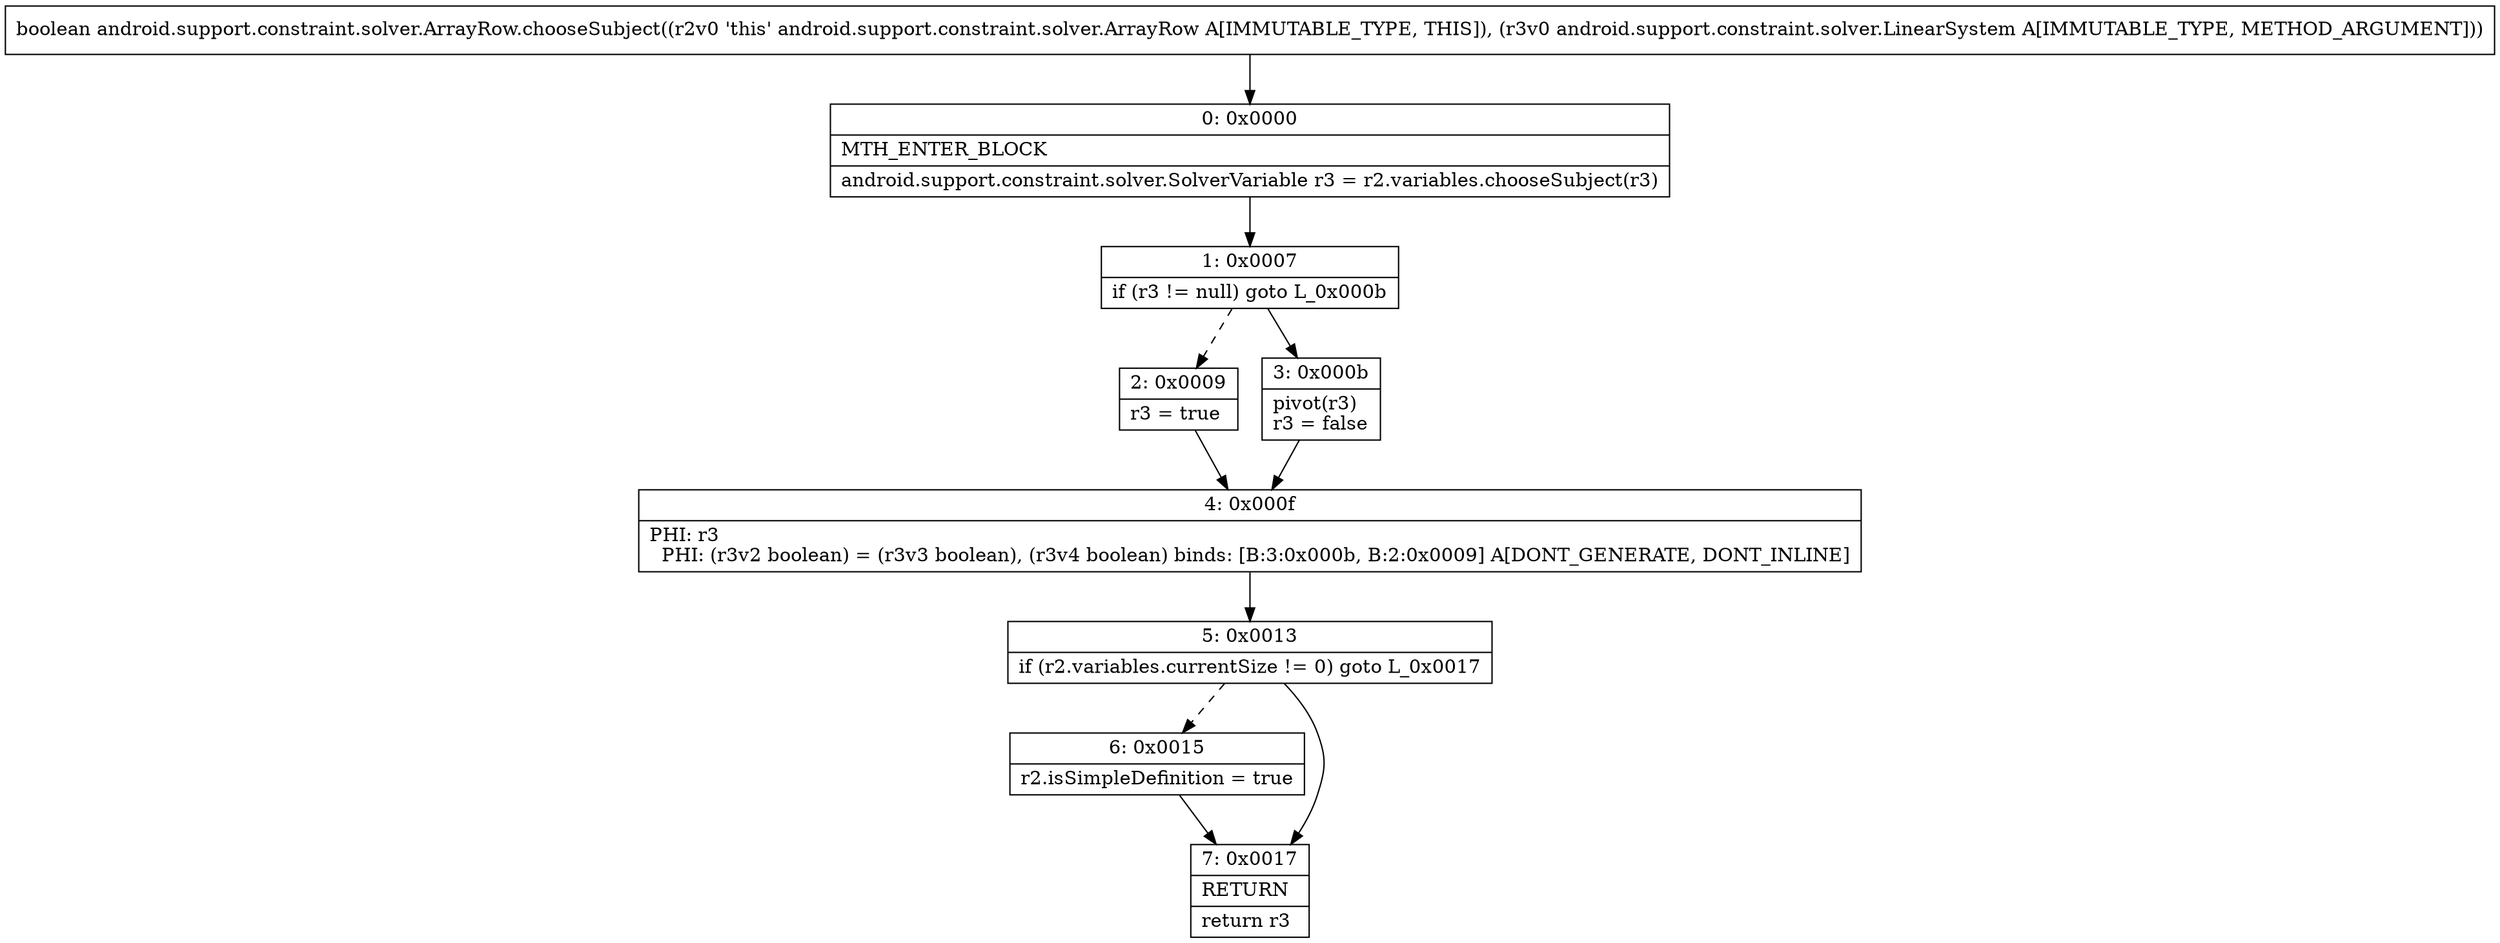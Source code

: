 digraph "CFG forandroid.support.constraint.solver.ArrayRow.chooseSubject(Landroid\/support\/constraint\/solver\/LinearSystem;)Z" {
Node_0 [shape=record,label="{0\:\ 0x0000|MTH_ENTER_BLOCK\l|android.support.constraint.solver.SolverVariable r3 = r2.variables.chooseSubject(r3)\l}"];
Node_1 [shape=record,label="{1\:\ 0x0007|if (r3 != null) goto L_0x000b\l}"];
Node_2 [shape=record,label="{2\:\ 0x0009|r3 = true\l}"];
Node_3 [shape=record,label="{3\:\ 0x000b|pivot(r3)\lr3 = false\l}"];
Node_4 [shape=record,label="{4\:\ 0x000f|PHI: r3 \l  PHI: (r3v2 boolean) = (r3v3 boolean), (r3v4 boolean) binds: [B:3:0x000b, B:2:0x0009] A[DONT_GENERATE, DONT_INLINE]\l}"];
Node_5 [shape=record,label="{5\:\ 0x0013|if (r2.variables.currentSize != 0) goto L_0x0017\l}"];
Node_6 [shape=record,label="{6\:\ 0x0015|r2.isSimpleDefinition = true\l}"];
Node_7 [shape=record,label="{7\:\ 0x0017|RETURN\l|return r3\l}"];
MethodNode[shape=record,label="{boolean android.support.constraint.solver.ArrayRow.chooseSubject((r2v0 'this' android.support.constraint.solver.ArrayRow A[IMMUTABLE_TYPE, THIS]), (r3v0 android.support.constraint.solver.LinearSystem A[IMMUTABLE_TYPE, METHOD_ARGUMENT])) }"];
MethodNode -> Node_0;
Node_0 -> Node_1;
Node_1 -> Node_2[style=dashed];
Node_1 -> Node_3;
Node_2 -> Node_4;
Node_3 -> Node_4;
Node_4 -> Node_5;
Node_5 -> Node_6[style=dashed];
Node_5 -> Node_7;
Node_6 -> Node_7;
}

